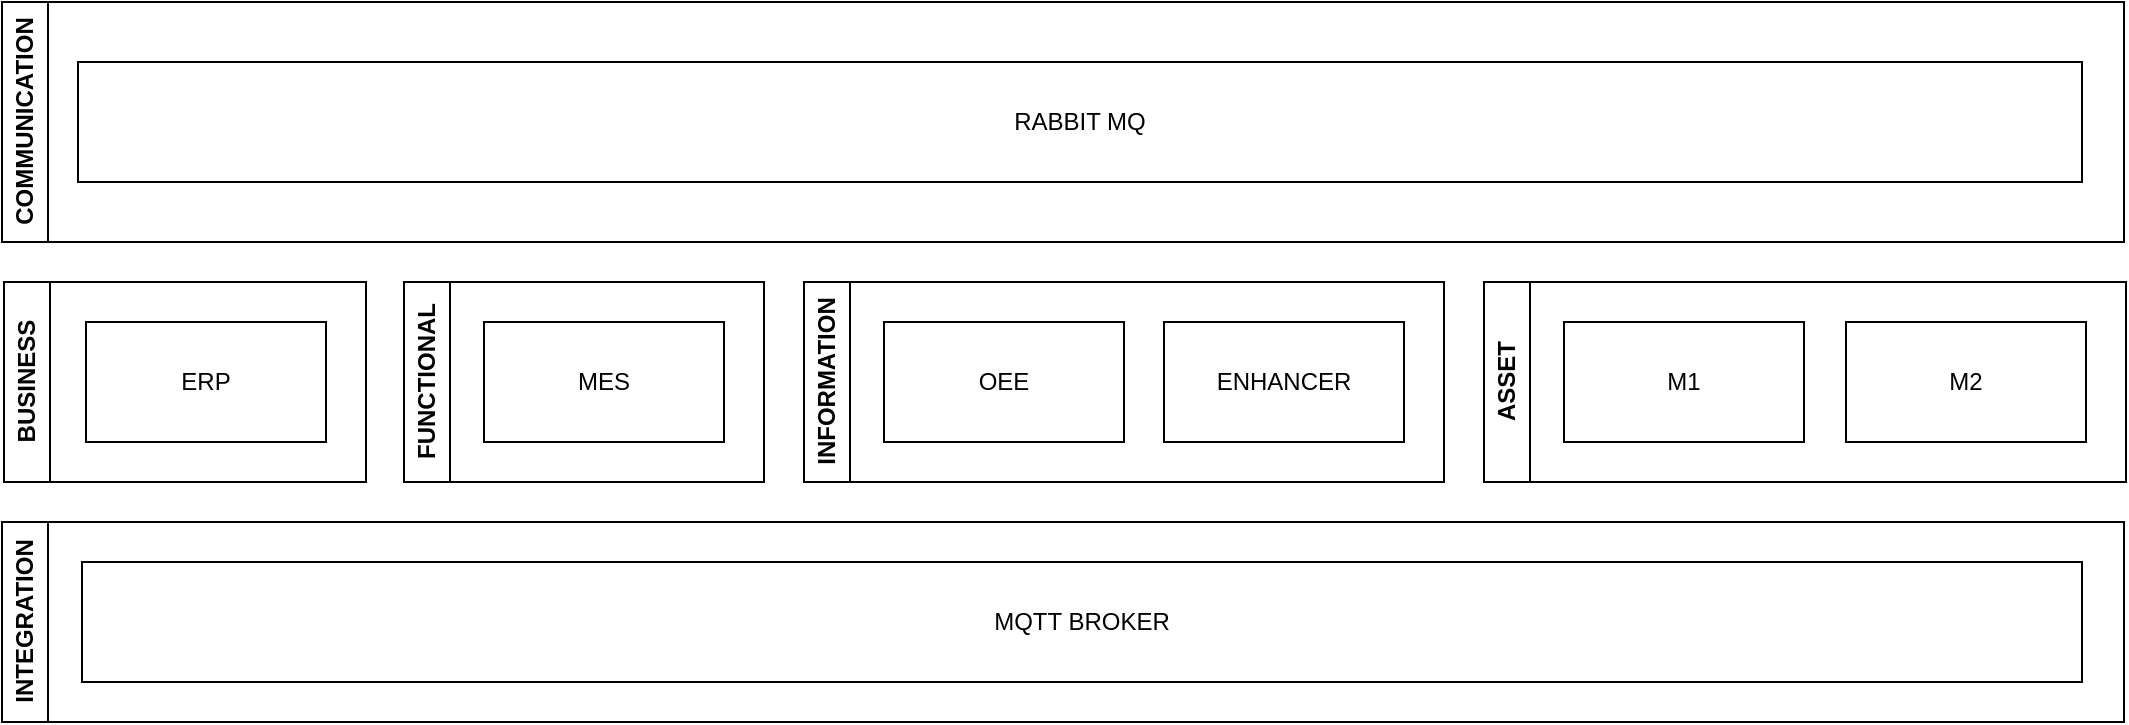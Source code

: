 <mxfile version="21.2.8" type="device">
  <diagram name="Página-1" id="ehMl7fL5fGNitLPW_vix">
    <mxGraphModel dx="1370" dy="2044" grid="1" gridSize="10" guides="1" tooltips="1" connect="1" arrows="1" fold="1" page="1" pageScale="1" pageWidth="827" pageHeight="1169" math="0" shadow="0">
      <root>
        <mxCell id="0" />
        <mxCell id="1" parent="0" />
        <mxCell id="VzmAdLbCQ5cp6Rb4yttU-1" value="ASSET" style="swimlane;horizontal=0;whiteSpace=wrap;html=1;" vertex="1" parent="1">
          <mxGeometry x="780" y="-20" width="321" height="100" as="geometry" />
        </mxCell>
        <mxCell id="VzmAdLbCQ5cp6Rb4yttU-2" value="M1" style="rounded=0;whiteSpace=wrap;html=1;" vertex="1" parent="VzmAdLbCQ5cp6Rb4yttU-1">
          <mxGeometry x="40" y="20" width="120" height="60" as="geometry" />
        </mxCell>
        <mxCell id="VzmAdLbCQ5cp6Rb4yttU-3" value="M2" style="rounded=0;whiteSpace=wrap;html=1;" vertex="1" parent="VzmAdLbCQ5cp6Rb4yttU-1">
          <mxGeometry x="181" y="20" width="120" height="60" as="geometry" />
        </mxCell>
        <mxCell id="VzmAdLbCQ5cp6Rb4yttU-4" value="INTEGRATION" style="swimlane;horizontal=0;whiteSpace=wrap;html=1;" vertex="1" parent="1">
          <mxGeometry x="39" y="100" width="1061" height="100" as="geometry" />
        </mxCell>
        <mxCell id="VzmAdLbCQ5cp6Rb4yttU-5" value="MQTT BROKER" style="rounded=0;whiteSpace=wrap;html=1;" vertex="1" parent="VzmAdLbCQ5cp6Rb4yttU-4">
          <mxGeometry x="40" y="20" width="1000" height="60" as="geometry" />
        </mxCell>
        <mxCell id="VzmAdLbCQ5cp6Rb4yttU-7" value="COMMUNICATION&lt;span id=&quot;page223R_mcid18&quot; class=&quot;markedContent&quot;&gt;&lt;/span&gt;&lt;span id=&quot;page223R_mcid18&quot; class=&quot;markedContent&quot;&gt;&lt;/span&gt;&lt;span id=&quot;page223R_mcid18&quot; class=&quot;markedContent&quot;&gt;&lt;/span&gt;&lt;span id=&quot;page223R_mcid18&quot; class=&quot;markedContent&quot;&gt;&lt;/span&gt;" style="swimlane;horizontal=0;whiteSpace=wrap;html=1;" vertex="1" parent="1">
          <mxGeometry x="39" y="-160" width="1061" height="120" as="geometry" />
        </mxCell>
        <mxCell id="VzmAdLbCQ5cp6Rb4yttU-8" value="RABBIT MQ" style="rounded=0;whiteSpace=wrap;html=1;" vertex="1" parent="VzmAdLbCQ5cp6Rb4yttU-7">
          <mxGeometry x="38" y="30" width="1002" height="60" as="geometry" />
        </mxCell>
        <mxCell id="VzmAdLbCQ5cp6Rb4yttU-9" value="INFORMATION&lt;span id=&quot;page223R_mcid18&quot; class=&quot;markedContent&quot;&gt;&lt;/span&gt;&lt;span id=&quot;page223R_mcid18&quot; class=&quot;markedContent&quot;&gt;&lt;/span&gt;&lt;span id=&quot;page223R_mcid18&quot; class=&quot;markedContent&quot;&gt;&lt;/span&gt;&lt;span id=&quot;page223R_mcid18&quot; class=&quot;markedContent&quot;&gt;&lt;/span&gt;" style="swimlane;horizontal=0;whiteSpace=wrap;html=1;" vertex="1" parent="1">
          <mxGeometry x="440" y="-20" width="320" height="100" as="geometry" />
        </mxCell>
        <mxCell id="VzmAdLbCQ5cp6Rb4yttU-10" value="OEE" style="rounded=0;whiteSpace=wrap;html=1;" vertex="1" parent="VzmAdLbCQ5cp6Rb4yttU-9">
          <mxGeometry x="40" y="20" width="120" height="60" as="geometry" />
        </mxCell>
        <mxCell id="VzmAdLbCQ5cp6Rb4yttU-15" value="ENHANCER" style="rounded=0;whiteSpace=wrap;html=1;" vertex="1" parent="VzmAdLbCQ5cp6Rb4yttU-9">
          <mxGeometry x="180" y="20" width="120" height="60" as="geometry" />
        </mxCell>
        <mxCell id="VzmAdLbCQ5cp6Rb4yttU-11" value="FUNCTIONAL&lt;span id=&quot;page223R_mcid18&quot; class=&quot;markedContent&quot;&gt;&lt;/span&gt;&lt;span id=&quot;page223R_mcid18&quot; class=&quot;markedContent&quot;&gt;&lt;/span&gt;&lt;span id=&quot;page223R_mcid18&quot; class=&quot;markedContent&quot;&gt;&lt;/span&gt;&lt;span id=&quot;page223R_mcid18&quot; class=&quot;markedContent&quot;&gt;&lt;/span&gt;" style="swimlane;horizontal=0;whiteSpace=wrap;html=1;" vertex="1" parent="1">
          <mxGeometry x="240" y="-20" width="180" height="100" as="geometry" />
        </mxCell>
        <mxCell id="VzmAdLbCQ5cp6Rb4yttU-12" value="MES" style="rounded=0;whiteSpace=wrap;html=1;" vertex="1" parent="VzmAdLbCQ5cp6Rb4yttU-11">
          <mxGeometry x="40" y="20" width="120" height="60" as="geometry" />
        </mxCell>
        <mxCell id="VzmAdLbCQ5cp6Rb4yttU-13" value="BUSINESS&lt;span id=&quot;page223R_mcid18&quot; class=&quot;markedContent&quot;&gt;&lt;/span&gt;&lt;span id=&quot;page223R_mcid18&quot; class=&quot;markedContent&quot;&gt;&lt;/span&gt;&lt;span id=&quot;page223R_mcid18&quot; class=&quot;markedContent&quot;&gt;&lt;/span&gt;&lt;span id=&quot;page223R_mcid18&quot; class=&quot;markedContent&quot;&gt;&lt;/span&gt;" style="swimlane;horizontal=0;whiteSpace=wrap;html=1;" vertex="1" parent="1">
          <mxGeometry x="40" y="-20" width="181" height="100" as="geometry" />
        </mxCell>
        <mxCell id="VzmAdLbCQ5cp6Rb4yttU-14" value="ERP" style="rounded=0;whiteSpace=wrap;html=1;" vertex="1" parent="VzmAdLbCQ5cp6Rb4yttU-13">
          <mxGeometry x="41" y="20" width="120" height="60" as="geometry" />
        </mxCell>
      </root>
    </mxGraphModel>
  </diagram>
</mxfile>
